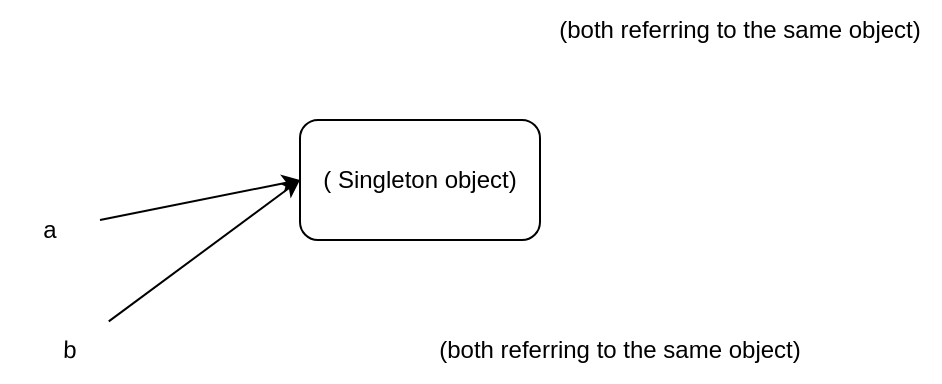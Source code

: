<mxfile>
    <diagram id="7F4zPekzid030Qb8g3Br" name="Page-1">
        <mxGraphModel dx="454" dy="695" grid="1" gridSize="10" guides="1" tooltips="1" connect="1" arrows="1" fold="1" page="1" pageScale="1" pageWidth="1920" pageHeight="1200" math="0" shadow="0">
            <root>
                <mxCell id="0"/>
                <mxCell id="1" parent="0"/>
                <mxCell id="2" value="( Singleton object)" style="rounded=1;whiteSpace=wrap;html=1;" vertex="1" parent="1">
                    <mxGeometry x="280" y="220" width="120" height="60" as="geometry"/>
                </mxCell>
                <mxCell id="5" style="edgeStyle=none;html=1;entryX=0;entryY=0.5;entryDx=0;entryDy=0;" edge="1" parent="1" source="4" target="2">
                    <mxGeometry relative="1" as="geometry"/>
                </mxCell>
                <mxCell id="4" value="a" style="text;html=1;align=center;verticalAlign=middle;whiteSpace=wrap;rounded=0;" vertex="1" parent="1">
                    <mxGeometry x="130" y="260" width="50" height="30" as="geometry"/>
                </mxCell>
                <mxCell id="7" style="edgeStyle=none;html=1;entryX=0;entryY=0.5;entryDx=0;entryDy=0;" edge="1" parent="1" source="6" target="2">
                    <mxGeometry relative="1" as="geometry"/>
                </mxCell>
                <mxCell id="6" value="b" style="text;html=1;align=center;verticalAlign=middle;whiteSpace=wrap;rounded=0;rotation=2;" vertex="1" parent="1">
                    <mxGeometry x="140" y="320" width="50" height="30" as="geometry"/>
                </mxCell>
                <mxCell id="8" value="(both referring to the same object)" style="text;html=1;align=center;verticalAlign=middle;whiteSpace=wrap;rounded=0;rotation=0;" vertex="1" parent="1">
                    <mxGeometry x="400" y="160" width="200" height="30" as="geometry"/>
                </mxCell>
                <mxCell id="10" value="(both referring to the same object)" style="text;html=1;align=center;verticalAlign=middle;whiteSpace=wrap;rounded=0;rotation=0;" vertex="1" parent="1">
                    <mxGeometry x="340" y="320" width="200" height="30" as="geometry"/>
                </mxCell>
            </root>
        </mxGraphModel>
    </diagram>
</mxfile>